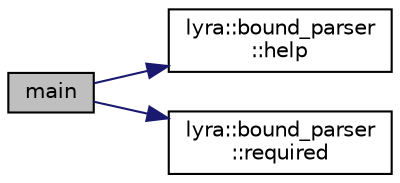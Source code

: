 digraph "main"
{
 // INTERACTIVE_SVG=YES
 // LATEX_PDF_SIZE
  edge [fontname="Helvetica",fontsize="10",labelfontname="Helvetica",labelfontsize="10"];
  node [fontname="Helvetica",fontsize="10",shape=record];
  rankdir="LR";
  Node1 [label="main",height=0.2,width=0.4,color="black", fillcolor="grey75", style="filled", fontcolor="black",tooltip=" "];
  Node1 -> Node2 [color="midnightblue",fontsize="10",style="solid",fontname="Helvetica"];
  Node2 [label="lyra::bound_parser\l::help",height=0.2,width=0.4,color="black", fillcolor="white", style="filled",URL="$classlyra_1_1bound__parser.html#a4faa9829c3521b3f3378cb02589e1951",tooltip=" "];
  Node1 -> Node3 [color="midnightblue",fontsize="10",style="solid",fontname="Helvetica"];
  Node3 [label="lyra::bound_parser\l::required",height=0.2,width=0.4,color="black", fillcolor="white", style="filled",URL="$classlyra_1_1bound__parser.html#af2a1762b3853b4eb96d4b83805bd062c",tooltip=" "];
}
